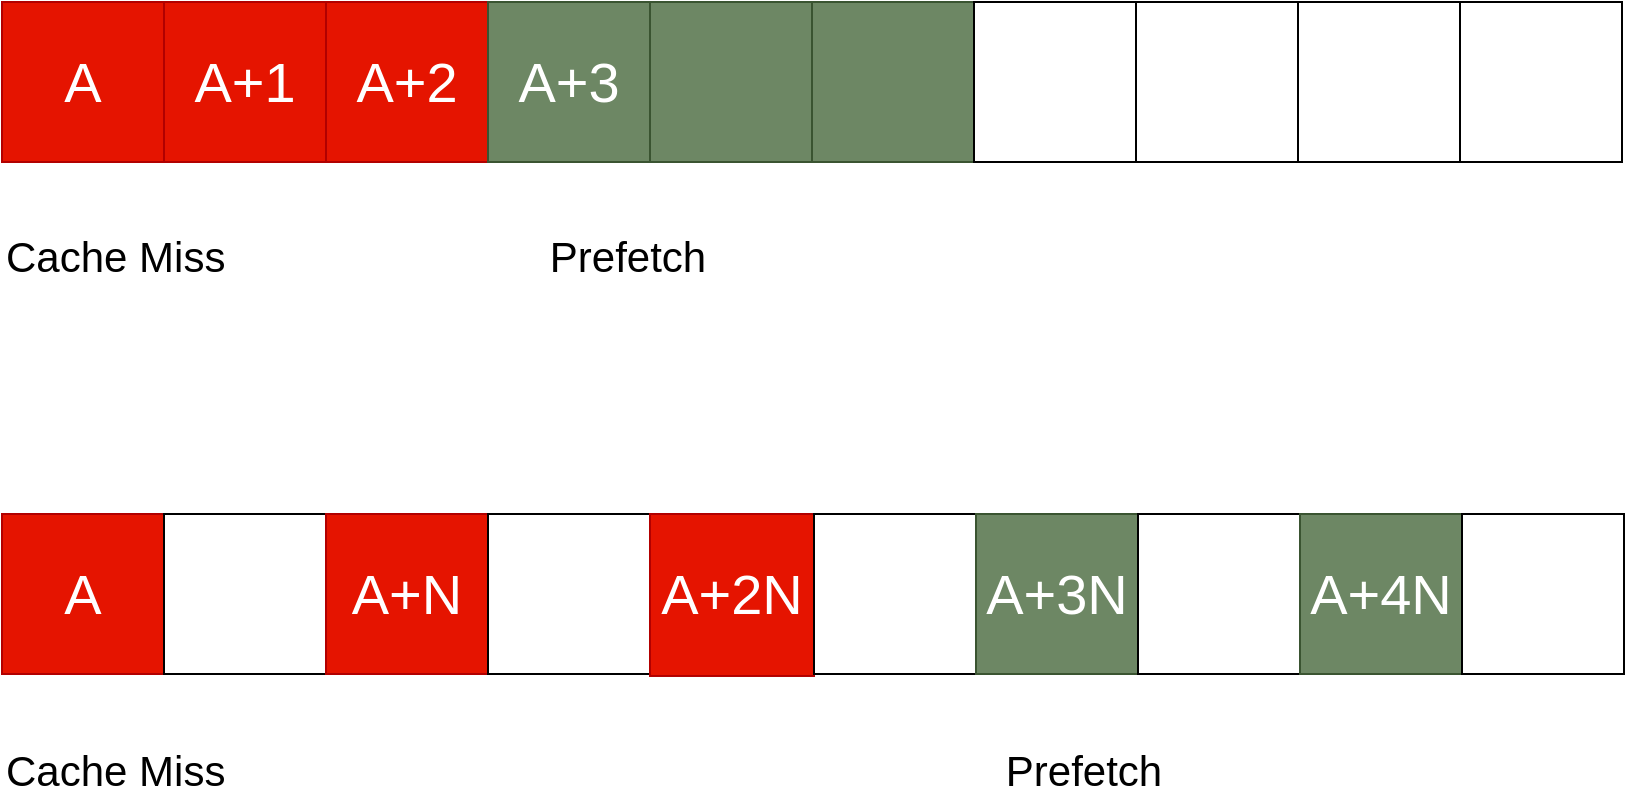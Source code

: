 <mxfile version="20.2.7" type="device"><diagram id="oT2c9uBtuAmsnRnPfImA" name="Page-1"><mxGraphModel dx="3765" dy="1528" grid="0" gridSize="10" guides="1" tooltips="1" connect="1" arrows="1" fold="1" page="0" pageScale="1" pageWidth="850" pageHeight="1100" math="0" shadow="0"><root><mxCell id="0"/><mxCell id="1" parent="0"/><mxCell id="V0s3x7VQoYqJ2jky06By-1" value="A" style="rounded=0;whiteSpace=wrap;html=1;hachureGap=4;fillColor=#e51400;strokeColor=#B20000;fontColor=#ffffff;fontSize=28;" vertex="1" parent="1"><mxGeometry x="-42" y="115" width="81" height="80" as="geometry"/></mxCell><mxCell id="V0s3x7VQoYqJ2jky06By-2" value="A+1" style="rounded=0;whiteSpace=wrap;html=1;hachureGap=4;fillColor=#e51400;fontColor=#ffffff;strokeColor=#B20000;fontSize=28;" vertex="1" parent="1"><mxGeometry x="39" y="115" width="81" height="80" as="geometry"/></mxCell><mxCell id="V0s3x7VQoYqJ2jky06By-3" value="A+2" style="rounded=0;whiteSpace=wrap;html=1;hachureGap=4;fillColor=#e51400;fontColor=#ffffff;strokeColor=#B20000;fontSize=28;" vertex="1" parent="1"><mxGeometry x="120" y="115" width="81" height="80" as="geometry"/></mxCell><mxCell id="V0s3x7VQoYqJ2jky06By-4" value="A+3" style="rounded=0;whiteSpace=wrap;html=1;hachureGap=4;fillColor=#6d8764;fontColor=#ffffff;strokeColor=#3A5431;fontSize=28;" vertex="1" parent="1"><mxGeometry x="201" y="115" width="81" height="80" as="geometry"/></mxCell><mxCell id="V0s3x7VQoYqJ2jky06By-8" value="" style="rounded=0;whiteSpace=wrap;html=1;hachureGap=4;fillColor=#6d8764;fontColor=#ffffff;strokeColor=#3A5431;" vertex="1" parent="1"><mxGeometry x="282" y="115" width="81" height="80" as="geometry"/></mxCell><mxCell id="V0s3x7VQoYqJ2jky06By-9" value="" style="rounded=0;whiteSpace=wrap;html=1;hachureGap=4;fillColor=#6d8764;fontColor=#ffffff;strokeColor=#3A5431;" vertex="1" parent="1"><mxGeometry x="363" y="115" width="81" height="80" as="geometry"/></mxCell><mxCell id="V0s3x7VQoYqJ2jky06By-10" value="" style="rounded=0;whiteSpace=wrap;html=1;hachureGap=4;" vertex="1" parent="1"><mxGeometry x="444" y="115" width="81" height="80" as="geometry"/></mxCell><mxCell id="V0s3x7VQoYqJ2jky06By-11" value="Cache Miss" style="text;strokeColor=none;fillColor=none;html=1;align=left;verticalAlign=middle;whiteSpace=wrap;rounded=0;hachureGap=4;fontSize=21;" vertex="1" parent="1"><mxGeometry x="-42" y="227" width="169" height="30" as="geometry"/></mxCell><mxCell id="V0s3x7VQoYqJ2jky06By-12" value="Prefetch" style="text;strokeColor=none;fillColor=none;html=1;align=center;verticalAlign=middle;whiteSpace=wrap;rounded=0;hachureGap=4;fontSize=21;" vertex="1" parent="1"><mxGeometry x="205" y="227" width="132" height="30" as="geometry"/></mxCell><mxCell id="V0s3x7VQoYqJ2jky06By-13" value="A" style="rounded=0;whiteSpace=wrap;html=1;hachureGap=4;fontSize=28;fillColor=#e51400;fontColor=#ffffff;strokeColor=#B20000;" vertex="1" parent="1"><mxGeometry x="-42" y="371" width="81" height="80" as="geometry"/></mxCell><mxCell id="V0s3x7VQoYqJ2jky06By-14" value="" style="rounded=0;whiteSpace=wrap;html=1;hachureGap=4;fontSize=28;" vertex="1" parent="1"><mxGeometry x="39" y="371" width="81" height="80" as="geometry"/></mxCell><mxCell id="V0s3x7VQoYqJ2jky06By-15" value="A+N" style="rounded=0;whiteSpace=wrap;html=1;hachureGap=4;fontSize=28;fillColor=#e51400;fontColor=#ffffff;strokeColor=#B20000;" vertex="1" parent="1"><mxGeometry x="120" y="371" width="81" height="80" as="geometry"/></mxCell><mxCell id="V0s3x7VQoYqJ2jky06By-16" value="" style="rounded=0;whiteSpace=wrap;html=1;hachureGap=4;fontSize=28;" vertex="1" parent="1"><mxGeometry x="201" y="371" width="81" height="80" as="geometry"/></mxCell><mxCell id="V0s3x7VQoYqJ2jky06By-17" value="A+2N" style="rounded=0;whiteSpace=wrap;html=1;hachureGap=4;fontSize=28;fillColor=#e51400;fontColor=#ffffff;strokeColor=#B20000;" vertex="1" parent="1"><mxGeometry x="282" y="371" width="82" height="80.99" as="geometry"/></mxCell><mxCell id="V0s3x7VQoYqJ2jky06By-18" value="" style="rounded=0;whiteSpace=wrap;html=1;hachureGap=4;fontSize=28;" vertex="1" parent="1"><mxGeometry x="364" y="371" width="81" height="80" as="geometry"/></mxCell><mxCell id="V0s3x7VQoYqJ2jky06By-19" value="A+3N" style="rounded=0;whiteSpace=wrap;html=1;hachureGap=4;fontSize=28;fillColor=#6d8764;fontColor=#ffffff;strokeColor=#3A5431;" vertex="1" parent="1"><mxGeometry x="445" y="371" width="81" height="80" as="geometry"/></mxCell><mxCell id="V0s3x7VQoYqJ2jky06By-20" value="Cache Miss" style="text;strokeColor=none;fillColor=none;html=1;align=left;verticalAlign=middle;whiteSpace=wrap;rounded=0;hachureGap=4;fontSize=21;" vertex="1" parent="1"><mxGeometry x="-42" y="484" width="169" height="30" as="geometry"/></mxCell><mxCell id="V0s3x7VQoYqJ2jky06By-21" value="Prefetch" style="text;strokeColor=none;fillColor=none;html=1;align=center;verticalAlign=middle;whiteSpace=wrap;rounded=0;hachureGap=4;fontSize=21;" vertex="1" parent="1"><mxGeometry x="433" y="484" width="132" height="30" as="geometry"/></mxCell><mxCell id="V0s3x7VQoYqJ2jky06By-22" value="" style="rounded=0;whiteSpace=wrap;html=1;hachureGap=4;fontSize=28;" vertex="1" parent="1"><mxGeometry x="526" y="371" width="81" height="80" as="geometry"/></mxCell><mxCell id="V0s3x7VQoYqJ2jky06By-23" value="A+4N" style="rounded=0;whiteSpace=wrap;html=1;hachureGap=4;fontSize=28;fillColor=#6d8764;fontColor=#ffffff;strokeColor=#3A5431;" vertex="1" parent="1"><mxGeometry x="607" y="371" width="81" height="80" as="geometry"/></mxCell><mxCell id="V0s3x7VQoYqJ2jky06By-24" value="" style="rounded=0;whiteSpace=wrap;html=1;hachureGap=4;fontSize=28;" vertex="1" parent="1"><mxGeometry x="688" y="371" width="81" height="80" as="geometry"/></mxCell><mxCell id="V0s3x7VQoYqJ2jky06By-26" value="" style="rounded=0;whiteSpace=wrap;html=1;hachureGap=4;" vertex="1" parent="1"><mxGeometry x="525" y="115" width="81" height="80" as="geometry"/></mxCell><mxCell id="V0s3x7VQoYqJ2jky06By-27" value="" style="rounded=0;whiteSpace=wrap;html=1;hachureGap=4;" vertex="1" parent="1"><mxGeometry x="606" y="115" width="81" height="80" as="geometry"/></mxCell><mxCell id="V0s3x7VQoYqJ2jky06By-28" value="" style="rounded=0;whiteSpace=wrap;html=1;hachureGap=4;" vertex="1" parent="1"><mxGeometry x="687" y="115" width="81" height="80" as="geometry"/></mxCell></root></mxGraphModel></diagram></mxfile>